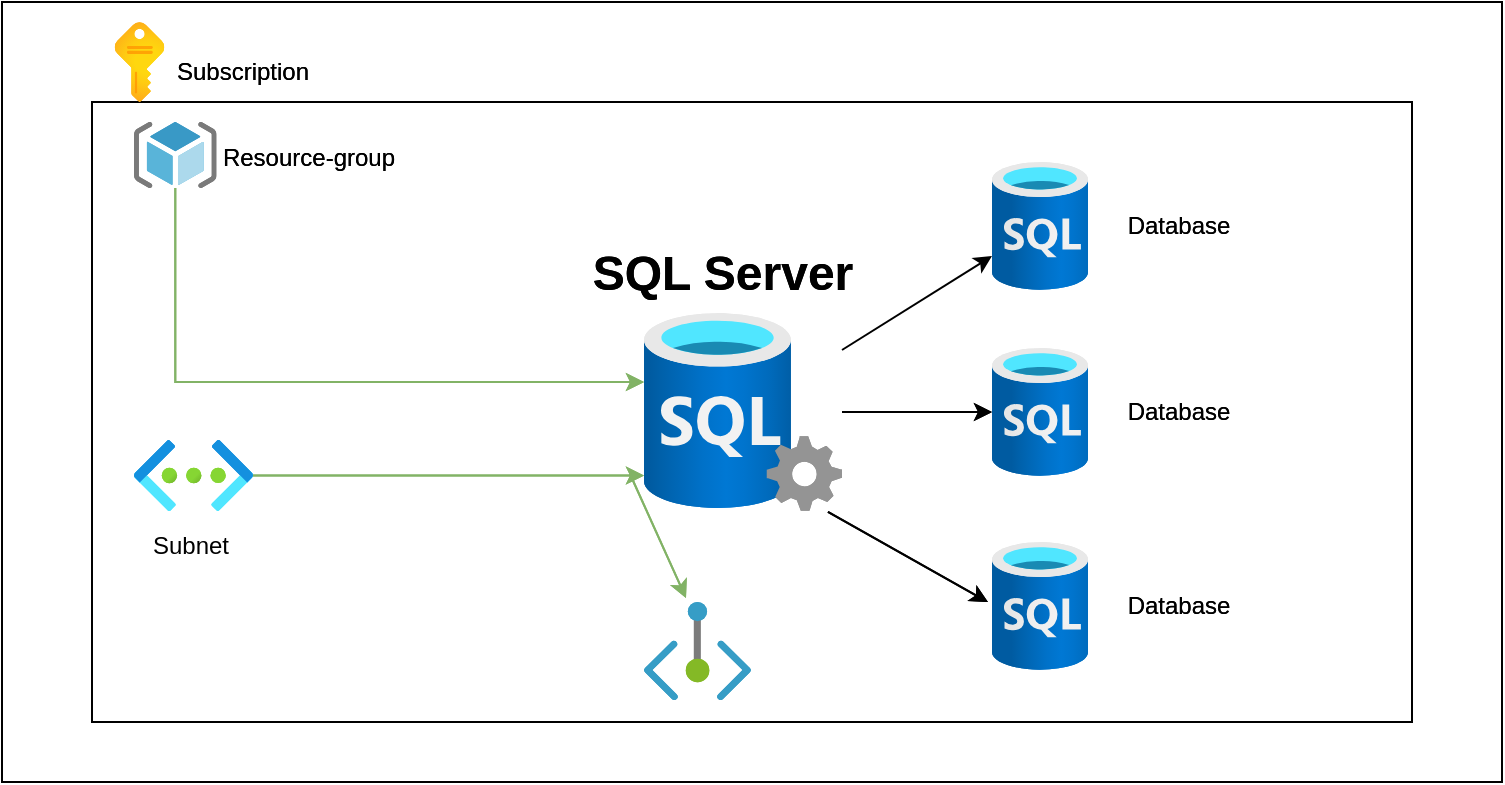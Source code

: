 <mxfile version="20.8.20" type="github">
  <diagram name="Page-1" id="SIT0Bcnhak6BzWEN6Ifa">
    <mxGraphModel dx="880" dy="456" grid="1" gridSize="10" guides="1" tooltips="1" connect="1" arrows="1" fold="1" page="1" pageScale="1" pageWidth="1169" pageHeight="827" background="#ffffff" math="0" shadow="0">
      <root>
        <mxCell id="0" />
        <mxCell id="1" parent="0" />
        <mxCell id="Q43XAks3PfjsFTQ7Xdzo-10" value="" style="rounded=0;whiteSpace=wrap;html=1;fillColor=none;" vertex="1" parent="1">
          <mxGeometry x="165" y="140" width="750" height="390" as="geometry" />
        </mxCell>
        <mxCell id="Q43XAks3PfjsFTQ7Xdzo-11" value="" style="rounded=0;whiteSpace=wrap;html=1;fillColor=none;" vertex="1" parent="1">
          <mxGeometry x="210" y="190" width="660" height="310" as="geometry" />
        </mxCell>
        <mxCell id="OURC-Lhrh7zbtMmFb9F0-23" value="" style="rounded=0;whiteSpace=wrap;html=1;fillColor=none;" parent="1" vertex="1">
          <mxGeometry x="165" y="140" width="750" height="390" as="geometry" />
        </mxCell>
        <mxCell id="OURC-Lhrh7zbtMmFb9F0-1" value="" style="rounded=0;whiteSpace=wrap;html=1;fillColor=none;" parent="1" vertex="1">
          <mxGeometry x="210" y="190" width="660" height="310" as="geometry" />
        </mxCell>
        <mxCell id="OURC-Lhrh7zbtMmFb9F0-16" value="" style="edgeStyle=orthogonalEdgeStyle;rounded=0;orthogonalLoop=1;jettySize=auto;html=1;" parent="1" source="OURC-Lhrh7zbtMmFb9F0-2" target="OURC-Lhrh7zbtMmFb9F0-7" edge="1">
          <mxGeometry relative="1" as="geometry" />
        </mxCell>
        <mxCell id="OURC-Lhrh7zbtMmFb9F0-2" value="" style="aspect=fixed;html=1;points=[];align=center;image;fontSize=12;image=img/lib/azure2/databases/SQL_Server.svg;fillColor=none;" parent="1" vertex="1">
          <mxGeometry x="486" y="295.5" width="99" height="99" as="geometry" />
        </mxCell>
        <mxCell id="OURC-Lhrh7zbtMmFb9F0-6" value="" style="aspect=fixed;html=1;points=[];align=center;image;fontSize=12;image=img/lib/azure2/databases/SQL_Database.svg;fillColor=none;" parent="1" vertex="1">
          <mxGeometry x="660" y="220" width="48" height="64" as="geometry" />
        </mxCell>
        <mxCell id="OURC-Lhrh7zbtMmFb9F0-7" value="" style="aspect=fixed;html=1;points=[];align=center;image;fontSize=12;image=img/lib/azure2/databases/SQL_Database.svg;fillColor=none;" parent="1" vertex="1">
          <mxGeometry x="660" y="313" width="48" height="64" as="geometry" />
        </mxCell>
        <mxCell id="OURC-Lhrh7zbtMmFb9F0-8" value="" style="aspect=fixed;html=1;points=[];align=center;image;fontSize=12;image=img/lib/azure2/databases/SQL_Database.svg;fillColor=none;" parent="1" vertex="1">
          <mxGeometry x="660" y="410" width="48" height="64" as="geometry" />
        </mxCell>
        <mxCell id="OURC-Lhrh7zbtMmFb9F0-10" value="" style="aspect=fixed;html=1;points=[];align=center;image;fontSize=12;image=img/lib/azure2/general/Subscriptions.svg;fillColor=none;" parent="1" vertex="1">
          <mxGeometry x="221.36" y="150" width="24.79" height="40" as="geometry" />
        </mxCell>
        <mxCell id="OURC-Lhrh7zbtMmFb9F0-11" value="SQL Server" style="text;strokeColor=none;fillColor=none;html=1;fontSize=24;fontStyle=1;verticalAlign=middle;align=center;" parent="1" vertex="1">
          <mxGeometry x="460" y="255.5" width="130" height="40" as="geometry" />
        </mxCell>
        <mxCell id="OURC-Lhrh7zbtMmFb9F0-12" value="Subscription" style="text;html=1;strokeColor=none;fillColor=none;align=center;verticalAlign=middle;whiteSpace=wrap;rounded=0;" parent="1" vertex="1">
          <mxGeometry x="247.5" y="160" width="75.21" height="30" as="geometry" />
        </mxCell>
        <mxCell id="OURC-Lhrh7zbtMmFb9F0-13" value="Database" style="text;html=1;strokeColor=none;fillColor=none;align=center;verticalAlign=middle;whiteSpace=wrap;rounded=0;" parent="1" vertex="1">
          <mxGeometry x="716" y="237" width="75.21" height="30" as="geometry" />
        </mxCell>
        <mxCell id="OURC-Lhrh7zbtMmFb9F0-14" value="Database" style="text;html=1;strokeColor=none;fillColor=none;align=center;verticalAlign=middle;whiteSpace=wrap;rounded=0;" parent="1" vertex="1">
          <mxGeometry x="716" y="330" width="75.21" height="30" as="geometry" />
        </mxCell>
        <mxCell id="OURC-Lhrh7zbtMmFb9F0-15" value="Database" style="text;html=1;strokeColor=none;fillColor=none;align=center;verticalAlign=middle;whiteSpace=wrap;rounded=0;" parent="1" vertex="1">
          <mxGeometry x="716" y="427" width="75.21" height="30" as="geometry" />
        </mxCell>
        <mxCell id="OURC-Lhrh7zbtMmFb9F0-19" value="" style="endArrow=classic;html=1;rounded=0;" parent="1" source="OURC-Lhrh7zbtMmFb9F0-2" target="OURC-Lhrh7zbtMmFb9F0-6" edge="1">
          <mxGeometry width="50" height="50" relative="1" as="geometry">
            <mxPoint x="550" y="420" as="sourcePoint" />
            <mxPoint x="600" y="370" as="targetPoint" />
          </mxGeometry>
        </mxCell>
        <mxCell id="OURC-Lhrh7zbtMmFb9F0-20" value="" style="endArrow=classic;html=1;rounded=0;entryX=-0.042;entryY=0.469;entryDx=0;entryDy=0;entryPerimeter=0;exitX=0.929;exitY=1.005;exitDx=0;exitDy=0;exitPerimeter=0;" parent="1" source="OURC-Lhrh7zbtMmFb9F0-2" target="OURC-Lhrh7zbtMmFb9F0-8" edge="1">
          <mxGeometry width="50" height="50" relative="1" as="geometry">
            <mxPoint x="550" y="420" as="sourcePoint" />
            <mxPoint x="600" y="370" as="targetPoint" />
          </mxGeometry>
        </mxCell>
        <mxCell id="OURC-Lhrh7zbtMmFb9F0-29" value="" style="edgeStyle=orthogonalEdgeStyle;rounded=0;orthogonalLoop=1;jettySize=auto;html=1;fillColor=#d5e8d4;strokeColor=#82b366;" parent="1" source="OURC-Lhrh7zbtMmFb9F0-21" target="OURC-Lhrh7zbtMmFb9F0-2" edge="1">
          <mxGeometry relative="1" as="geometry">
            <Array as="points">
              <mxPoint x="252" y="330" />
            </Array>
          </mxGeometry>
        </mxCell>
        <mxCell id="OURC-Lhrh7zbtMmFb9F0-21" value="" style="sketch=0;aspect=fixed;html=1;points=[];align=center;image;fontSize=12;image=img/lib/mscae/ResourceGroup.svg;fillColor=none;" parent="1" vertex="1">
          <mxGeometry x="231.02" y="200" width="41.25" height="33" as="geometry" />
        </mxCell>
        <mxCell id="OURC-Lhrh7zbtMmFb9F0-22" value="Resource-group" style="text;html=1;strokeColor=none;fillColor=none;align=center;verticalAlign=middle;whiteSpace=wrap;rounded=0;" parent="1" vertex="1">
          <mxGeometry x="272.27" y="203" width="92.5" height="30" as="geometry" />
        </mxCell>
        <mxCell id="OURC-Lhrh7zbtMmFb9F0-28" value="" style="edgeStyle=orthogonalEdgeStyle;rounded=0;orthogonalLoop=1;jettySize=auto;html=1;fillColor=#d5e8d4;strokeColor=#82b366;" parent="1" source="OURC-Lhrh7zbtMmFb9F0-24" target="OURC-Lhrh7zbtMmFb9F0-2" edge="1">
          <mxGeometry relative="1" as="geometry">
            <Array as="points">
              <mxPoint x="440" y="377" />
              <mxPoint x="440" y="377" />
            </Array>
          </mxGeometry>
        </mxCell>
        <mxCell id="OURC-Lhrh7zbtMmFb9F0-24" value="" style="aspect=fixed;html=1;points=[];align=center;image;fontSize=12;image=img/lib/azure2/networking/Virtual_Networks.svg;fillColor=none;" parent="1" vertex="1">
          <mxGeometry x="231.02" y="359" width="59.46" height="35.5" as="geometry" />
        </mxCell>
        <mxCell id="OURC-Lhrh7zbtMmFb9F0-25" value="" style="aspect=fixed;html=1;points=[];align=center;image;fontSize=12;image=img/lib/azure2/networking/Private_Endpoint.svg;fillColor=none;" parent="1" vertex="1">
          <mxGeometry x="486.0" y="440" width="53.45" height="49" as="geometry" />
        </mxCell>
        <mxCell id="OURC-Lhrh7zbtMmFb9F0-26" value="Subnet" style="text;html=1;strokeColor=none;fillColor=none;align=center;verticalAlign=middle;whiteSpace=wrap;rounded=0;" parent="1" vertex="1">
          <mxGeometry x="213.48" y="397" width="92.5" height="30" as="geometry" />
        </mxCell>
        <mxCell id="OURC-Lhrh7zbtMmFb9F0-32" value="" style="endArrow=classic;html=1;rounded=0;fillColor=#d5e8d4;strokeColor=#82b366;" parent="1" edge="1">
          <mxGeometry width="50" height="50" relative="1" as="geometry">
            <mxPoint x="479" y="376" as="sourcePoint" />
            <mxPoint x="507" y="438" as="targetPoint" />
          </mxGeometry>
        </mxCell>
        <mxCell id="Q43XAks3PfjsFTQ7Xdzo-1" value="Subscription" style="text;html=1;strokeColor=none;fillColor=none;align=center;verticalAlign=middle;whiteSpace=wrap;rounded=0;" vertex="1" parent="1">
          <mxGeometry x="247.5" y="160" width="75.21" height="30" as="geometry" />
        </mxCell>
        <mxCell id="Q43XAks3PfjsFTQ7Xdzo-2" value="Resource-group" style="text;html=1;strokeColor=none;fillColor=none;align=center;verticalAlign=middle;whiteSpace=wrap;rounded=0;" vertex="1" parent="1">
          <mxGeometry x="272.27" y="203" width="92.5" height="30" as="geometry" />
        </mxCell>
        <mxCell id="Q43XAks3PfjsFTQ7Xdzo-3" value="" style="sketch=0;aspect=fixed;html=1;points=[];align=center;image;fontSize=12;image=img/lib/mscae/ResourceGroup.svg;fillColor=none;" vertex="1" parent="1">
          <mxGeometry x="231.02" y="200" width="41.25" height="33" as="geometry" />
        </mxCell>
        <mxCell id="Q43XAks3PfjsFTQ7Xdzo-4" value="" style="aspect=fixed;html=1;points=[];align=center;image;fontSize=12;image=img/lib/azure2/general/Subscriptions.svg;fillColor=none;" vertex="1" parent="1">
          <mxGeometry x="221.36" y="150" width="24.79" height="40" as="geometry" />
        </mxCell>
        <mxCell id="Q43XAks3PfjsFTQ7Xdzo-5" value="" style="edgeStyle=orthogonalEdgeStyle;rounded=0;orthogonalLoop=1;jettySize=auto;html=1;fillColor=#d5e8d4;strokeColor=#82b366;" edge="1" source="Q43XAks3PfjsFTQ7Xdzo-3" target="Q43XAks3PfjsFTQ7Xdzo-12" parent="1">
          <mxGeometry relative="1" as="geometry">
            <Array as="points">
              <mxPoint x="252" y="330" />
            </Array>
          </mxGeometry>
        </mxCell>
        <mxCell id="Q43XAks3PfjsFTQ7Xdzo-6" value="" style="aspect=fixed;html=1;points=[];align=center;image;fontSize=12;image=img/lib/azure2/networking/Virtual_Networks.svg;fillColor=none;" vertex="1" parent="1">
          <mxGeometry x="231.02" y="359" width="59.46" height="35.5" as="geometry" />
        </mxCell>
        <mxCell id="Q43XAks3PfjsFTQ7Xdzo-7" value="" style="edgeStyle=orthogonalEdgeStyle;rounded=0;orthogonalLoop=1;jettySize=auto;html=1;fillColor=#d5e8d4;strokeColor=#82b366;" edge="1" source="Q43XAks3PfjsFTQ7Xdzo-6" target="Q43XAks3PfjsFTQ7Xdzo-12" parent="1">
          <mxGeometry relative="1" as="geometry">
            <Array as="points">
              <mxPoint x="440" y="377" />
              <mxPoint x="440" y="377" />
            </Array>
          </mxGeometry>
        </mxCell>
        <mxCell id="Q43XAks3PfjsFTQ7Xdzo-8" value="" style="endArrow=classic;html=1;rounded=0;fillColor=#d5e8d4;strokeColor=#82b366;" edge="1" parent="1">
          <mxGeometry width="50" height="50" relative="1" as="geometry">
            <mxPoint x="479" y="376" as="sourcePoint" />
            <mxPoint x="507" y="438" as="targetPoint" />
          </mxGeometry>
        </mxCell>
        <mxCell id="Q43XAks3PfjsFTQ7Xdzo-9" value="" style="aspect=fixed;html=1;points=[];align=center;image;fontSize=12;image=img/lib/azure2/networking/Private_Endpoint.svg;fillColor=none;" vertex="1" parent="1">
          <mxGeometry x="486.0" y="440" width="53.45" height="49" as="geometry" />
        </mxCell>
        <mxCell id="Q43XAks3PfjsFTQ7Xdzo-12" value="" style="aspect=fixed;html=1;points=[];align=center;image;fontSize=12;image=img/lib/azure2/databases/SQL_Server.svg;fillColor=none;" vertex="1" parent="1">
          <mxGeometry x="486" y="295.5" width="99" height="99" as="geometry" />
        </mxCell>
        <mxCell id="Q43XAks3PfjsFTQ7Xdzo-13" value="SQL Server" style="text;strokeColor=none;fillColor=none;html=1;fontSize=24;fontStyle=1;verticalAlign=middle;align=center;" vertex="1" parent="1">
          <mxGeometry x="460" y="255.5" width="130" height="40" as="geometry" />
        </mxCell>
        <mxCell id="Q43XAks3PfjsFTQ7Xdzo-14" value="" style="aspect=fixed;html=1;points=[];align=center;image;fontSize=12;image=img/lib/azure2/databases/SQL_Database.svg;fillColor=none;" vertex="1" parent="1">
          <mxGeometry x="660" y="220" width="48" height="64" as="geometry" />
        </mxCell>
        <mxCell id="Q43XAks3PfjsFTQ7Xdzo-15" value="" style="aspect=fixed;html=1;points=[];align=center;image;fontSize=12;image=img/lib/azure2/databases/SQL_Database.svg;fillColor=none;" vertex="1" parent="1">
          <mxGeometry x="660" y="313" width="48" height="64" as="geometry" />
        </mxCell>
        <mxCell id="Q43XAks3PfjsFTQ7Xdzo-16" value="Database" style="text;html=1;strokeColor=none;fillColor=none;align=center;verticalAlign=middle;whiteSpace=wrap;rounded=0;" vertex="1" parent="1">
          <mxGeometry x="716" y="330" width="75.21" height="30" as="geometry" />
        </mxCell>
        <mxCell id="Q43XAks3PfjsFTQ7Xdzo-17" value="Database" style="text;html=1;strokeColor=none;fillColor=none;align=center;verticalAlign=middle;whiteSpace=wrap;rounded=0;" vertex="1" parent="1">
          <mxGeometry x="716" y="237" width="75.21" height="30" as="geometry" />
        </mxCell>
        <mxCell id="Q43XAks3PfjsFTQ7Xdzo-18" value="Database" style="text;html=1;strokeColor=none;fillColor=none;align=center;verticalAlign=middle;whiteSpace=wrap;rounded=0;" vertex="1" parent="1">
          <mxGeometry x="716" y="427" width="75.21" height="30" as="geometry" />
        </mxCell>
        <mxCell id="Q43XAks3PfjsFTQ7Xdzo-19" value="" style="aspect=fixed;html=1;points=[];align=center;image;fontSize=12;image=img/lib/azure2/databases/SQL_Database.svg;fillColor=none;" vertex="1" parent="1">
          <mxGeometry x="660" y="410" width="48" height="64" as="geometry" />
        </mxCell>
        <mxCell id="Q43XAks3PfjsFTQ7Xdzo-20" value="" style="endArrow=classic;html=1;rounded=0;entryX=-0.042;entryY=0.469;entryDx=0;entryDy=0;entryPerimeter=0;exitX=0.929;exitY=1.005;exitDx=0;exitDy=0;exitPerimeter=0;" edge="1" source="Q43XAks3PfjsFTQ7Xdzo-12" target="Q43XAks3PfjsFTQ7Xdzo-19" parent="1">
          <mxGeometry width="50" height="50" relative="1" as="geometry">
            <mxPoint x="550" y="420" as="sourcePoint" />
            <mxPoint x="600" y="370" as="targetPoint" />
          </mxGeometry>
        </mxCell>
        <mxCell id="Q43XAks3PfjsFTQ7Xdzo-21" value="" style="edgeStyle=orthogonalEdgeStyle;rounded=0;orthogonalLoop=1;jettySize=auto;html=1;" edge="1" source="Q43XAks3PfjsFTQ7Xdzo-12" target="Q43XAks3PfjsFTQ7Xdzo-15" parent="1">
          <mxGeometry relative="1" as="geometry" />
        </mxCell>
      </root>
    </mxGraphModel>
  </diagram>
</mxfile>
